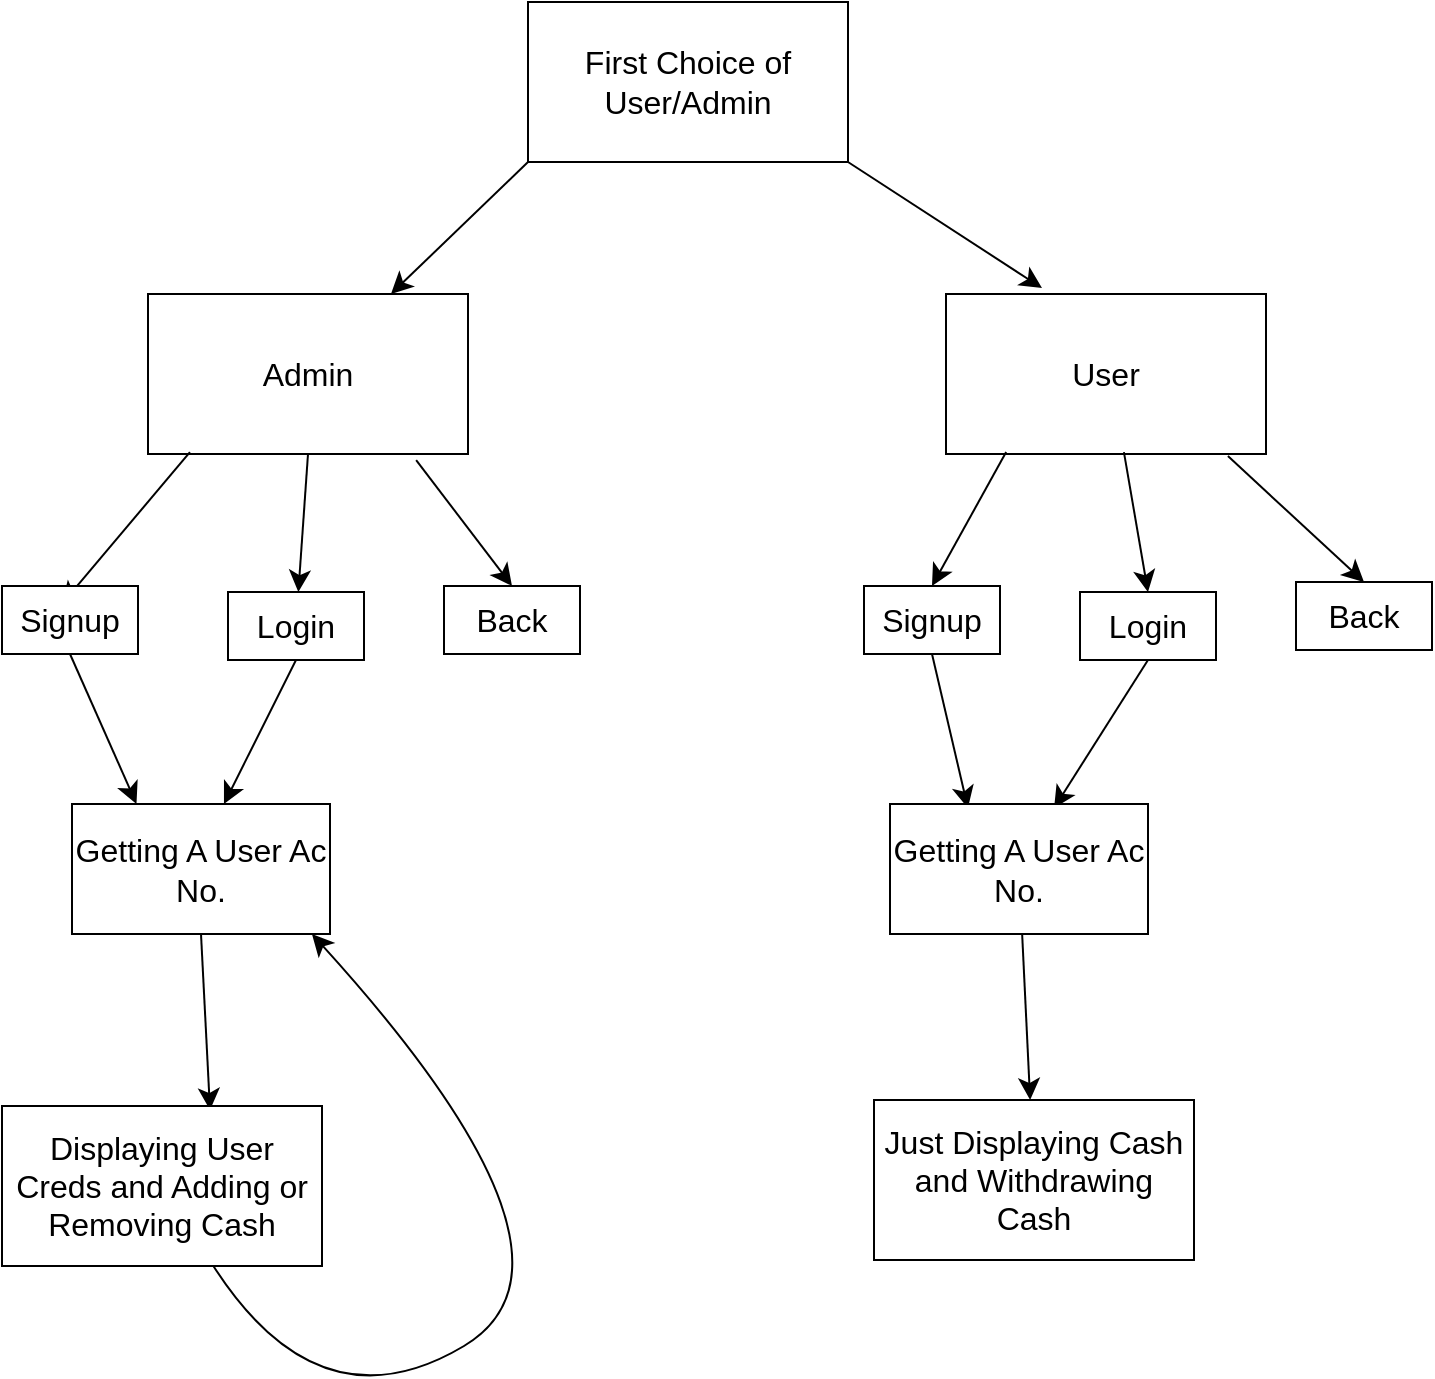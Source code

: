 <mxfile version="23.1.2" type="device">
  <diagram name="Page-1" id="r5ffIwT0-qjKUBOTaA5o">
    <mxGraphModel dx="1368" dy="326" grid="0" gridSize="10" guides="1" tooltips="1" connect="1" arrows="1" fold="1" page="0" pageScale="1" pageWidth="850" pageHeight="1100" math="0" shadow="0">
      <root>
        <mxCell id="0" />
        <mxCell id="1" parent="0" />
        <mxCell id="_A-_bPxh8dxzWCv0fmBQ-1" value="&lt;div&gt;First Choice of&lt;/div&gt;&lt;div&gt;User/Admin&lt;br&gt;&lt;/div&gt;" style="rounded=0;whiteSpace=wrap;html=1;fontSize=16;" vertex="1" parent="1">
          <mxGeometry x="117" y="65" width="160" height="80" as="geometry" />
        </mxCell>
        <mxCell id="_A-_bPxh8dxzWCv0fmBQ-8" value="" style="edgeStyle=none;orthogonalLoop=1;jettySize=auto;html=1;rounded=0;fontSize=12;curved=1;startSize=8;endSize=8;exitX=1;exitY=1;exitDx=0;exitDy=0;entryX=0.3;entryY=-0.037;entryDx=0;entryDy=0;entryPerimeter=0;" edge="1" parent="1" source="_A-_bPxh8dxzWCv0fmBQ-1" target="_A-_bPxh8dxzWCv0fmBQ-11">
          <mxGeometry width="120" relative="1" as="geometry">
            <mxPoint x="200" y="200" as="sourcePoint" />
            <mxPoint x="336" y="213" as="targetPoint" />
            <Array as="points" />
          </mxGeometry>
        </mxCell>
        <mxCell id="_A-_bPxh8dxzWCv0fmBQ-9" value="" style="edgeStyle=none;orthogonalLoop=1;jettySize=auto;html=1;rounded=0;fontSize=12;curved=1;startSize=8;endSize=8;exitX=0;exitY=1;exitDx=0;exitDy=0;" edge="1" parent="1" source="_A-_bPxh8dxzWCv0fmBQ-1" target="_A-_bPxh8dxzWCv0fmBQ-10">
          <mxGeometry width="120" relative="1" as="geometry">
            <mxPoint x="200" y="200" as="sourcePoint" />
            <mxPoint x="73" y="218" as="targetPoint" />
            <Array as="points" />
          </mxGeometry>
        </mxCell>
        <mxCell id="_A-_bPxh8dxzWCv0fmBQ-10" value="Admin" style="rounded=0;whiteSpace=wrap;html=1;fontSize=16;" vertex="1" parent="1">
          <mxGeometry x="-73" y="211" width="160" height="80" as="geometry" />
        </mxCell>
        <mxCell id="_A-_bPxh8dxzWCv0fmBQ-11" value="User" style="rounded=0;whiteSpace=wrap;html=1;fontSize=16;" vertex="1" parent="1">
          <mxGeometry x="326" y="211" width="160" height="80" as="geometry" />
        </mxCell>
        <mxCell id="_A-_bPxh8dxzWCv0fmBQ-12" value="" style="edgeStyle=none;orthogonalLoop=1;jettySize=auto;html=1;rounded=0;fontSize=12;curved=1;startSize=8;endSize=8;exitX=0.131;exitY=0.988;exitDx=0;exitDy=0;exitPerimeter=0;entryX=0.441;entryY=0.265;entryDx=0;entryDy=0;entryPerimeter=0;" edge="1" parent="1" source="_A-_bPxh8dxzWCv0fmBQ-10" target="_A-_bPxh8dxzWCv0fmBQ-18">
          <mxGeometry width="120" relative="1" as="geometry">
            <mxPoint x="200" y="303" as="sourcePoint" />
            <mxPoint x="-103" y="316" as="targetPoint" />
            <Array as="points" />
          </mxGeometry>
        </mxCell>
        <mxCell id="_A-_bPxh8dxzWCv0fmBQ-13" value="" style="edgeStyle=none;orthogonalLoop=1;jettySize=auto;html=1;rounded=0;fontSize=12;curved=1;startSize=8;endSize=8;exitX=0.838;exitY=1.038;exitDx=0;exitDy=0;exitPerimeter=0;entryX=0.5;entryY=0;entryDx=0;entryDy=0;entryPerimeter=0;" edge="1" parent="1" source="_A-_bPxh8dxzWCv0fmBQ-10" target="_A-_bPxh8dxzWCv0fmBQ-24">
          <mxGeometry width="120" relative="1" as="geometry">
            <mxPoint x="80" y="290.96" as="sourcePoint" />
            <mxPoint x="111" y="355" as="targetPoint" />
            <Array as="points" />
          </mxGeometry>
        </mxCell>
        <mxCell id="_A-_bPxh8dxzWCv0fmBQ-14" value="" style="edgeStyle=none;orthogonalLoop=1;jettySize=auto;html=1;rounded=0;fontSize=12;curved=1;startSize=8;endSize=8;exitX=0.881;exitY=1.013;exitDx=0;exitDy=0;exitPerimeter=0;entryX=0.5;entryY=0;entryDx=0;entryDy=0;" edge="1" parent="1" source="_A-_bPxh8dxzWCv0fmBQ-11" target="_A-_bPxh8dxzWCv0fmBQ-27">
          <mxGeometry width="120" relative="1" as="geometry">
            <mxPoint x="444.92" y="290.96" as="sourcePoint" />
            <mxPoint x="494.92" y="351.96" as="targetPoint" />
            <Array as="points" />
          </mxGeometry>
        </mxCell>
        <mxCell id="_A-_bPxh8dxzWCv0fmBQ-15" value="" style="edgeStyle=none;orthogonalLoop=1;jettySize=auto;html=1;rounded=0;fontSize=12;curved=1;startSize=8;endSize=8;exitX=0.188;exitY=0.988;exitDx=0;exitDy=0;exitPerimeter=0;entryX=0.5;entryY=0;entryDx=0;entryDy=0;" edge="1" parent="1" source="_A-_bPxh8dxzWCv0fmBQ-11" target="_A-_bPxh8dxzWCv0fmBQ-25">
          <mxGeometry width="120" relative="1" as="geometry">
            <mxPoint x="354" y="293" as="sourcePoint" />
            <mxPoint x="330" y="353" as="targetPoint" />
            <Array as="points" />
          </mxGeometry>
        </mxCell>
        <mxCell id="_A-_bPxh8dxzWCv0fmBQ-16" value="" style="edgeStyle=none;orthogonalLoop=1;jettySize=auto;html=1;rounded=0;fontSize=12;curved=1;startSize=8;endSize=8;exitX=0.556;exitY=0.988;exitDx=0;exitDy=0;exitPerimeter=0;entryX=0.5;entryY=0;entryDx=0;entryDy=0;" edge="1" parent="1" source="_A-_bPxh8dxzWCv0fmBQ-11" target="_A-_bPxh8dxzWCv0fmBQ-26">
          <mxGeometry width="120" relative="1" as="geometry">
            <mxPoint x="413" y="290.96" as="sourcePoint" />
            <mxPoint x="413" y="354" as="targetPoint" />
            <Array as="points" />
          </mxGeometry>
        </mxCell>
        <mxCell id="_A-_bPxh8dxzWCv0fmBQ-17" value="" style="edgeStyle=none;orthogonalLoop=1;jettySize=auto;html=1;rounded=0;fontSize=12;curved=1;startSize=8;endSize=8;exitX=0.5;exitY=1;exitDx=0;exitDy=0;" edge="1" parent="1" source="_A-_bPxh8dxzWCv0fmBQ-10" target="_A-_bPxh8dxzWCv0fmBQ-23">
          <mxGeometry width="120" relative="1" as="geometry">
            <mxPoint x="6" y="290.96" as="sourcePoint" />
            <mxPoint x="4" y="354.96" as="targetPoint" />
            <Array as="points" />
          </mxGeometry>
        </mxCell>
        <mxCell id="_A-_bPxh8dxzWCv0fmBQ-18" value="Signup" style="rounded=0;whiteSpace=wrap;html=1;fontSize=16;" vertex="1" parent="1">
          <mxGeometry x="-146" y="357" width="68" height="34" as="geometry" />
        </mxCell>
        <mxCell id="_A-_bPxh8dxzWCv0fmBQ-23" value="Login" style="rounded=0;whiteSpace=wrap;html=1;fontSize=16;" vertex="1" parent="1">
          <mxGeometry x="-33" y="360" width="68" height="34" as="geometry" />
        </mxCell>
        <mxCell id="_A-_bPxh8dxzWCv0fmBQ-24" value="Back" style="rounded=0;whiteSpace=wrap;html=1;fontSize=16;" vertex="1" parent="1">
          <mxGeometry x="75" y="357" width="68" height="34" as="geometry" />
        </mxCell>
        <mxCell id="_A-_bPxh8dxzWCv0fmBQ-25" value="Signup" style="rounded=0;whiteSpace=wrap;html=1;fontSize=16;" vertex="1" parent="1">
          <mxGeometry x="285" y="357" width="68" height="34" as="geometry" />
        </mxCell>
        <mxCell id="_A-_bPxh8dxzWCv0fmBQ-26" value="Login" style="rounded=0;whiteSpace=wrap;html=1;fontSize=16;" vertex="1" parent="1">
          <mxGeometry x="393" y="360" width="68" height="34" as="geometry" />
        </mxCell>
        <mxCell id="_A-_bPxh8dxzWCv0fmBQ-27" value="Back" style="rounded=0;whiteSpace=wrap;html=1;fontSize=16;" vertex="1" parent="1">
          <mxGeometry x="501" y="355" width="68" height="34" as="geometry" />
        </mxCell>
        <mxCell id="_A-_bPxh8dxzWCv0fmBQ-28" value="" style="edgeStyle=none;orthogonalLoop=1;jettySize=auto;html=1;rounded=0;fontSize=12;curved=1;startSize=8;endSize=8;exitX=0.5;exitY=1;exitDx=0;exitDy=0;entryX=0.25;entryY=0;entryDx=0;entryDy=0;" edge="1" parent="1" source="_A-_bPxh8dxzWCv0fmBQ-18" target="_A-_bPxh8dxzWCv0fmBQ-32">
          <mxGeometry width="120" relative="1" as="geometry">
            <mxPoint x="-115" y="397" as="sourcePoint" />
            <mxPoint x="-83" y="465" as="targetPoint" />
            <Array as="points" />
          </mxGeometry>
        </mxCell>
        <mxCell id="_A-_bPxh8dxzWCv0fmBQ-29" value="" style="edgeStyle=none;orthogonalLoop=1;jettySize=auto;html=1;rounded=0;fontSize=12;curved=1;startSize=8;endSize=8;exitX=0.5;exitY=1;exitDx=0;exitDy=0;entryX=0.589;entryY=0;entryDx=0;entryDy=0;entryPerimeter=0;" edge="1" parent="1" source="_A-_bPxh8dxzWCv0fmBQ-23" target="_A-_bPxh8dxzWCv0fmBQ-32">
          <mxGeometry width="120" relative="1" as="geometry">
            <mxPoint x="3" y="399" as="sourcePoint" />
            <mxPoint x="-27" y="467" as="targetPoint" />
            <Array as="points" />
          </mxGeometry>
        </mxCell>
        <mxCell id="_A-_bPxh8dxzWCv0fmBQ-30" value="" style="edgeStyle=none;orthogonalLoop=1;jettySize=auto;html=1;rounded=0;fontSize=12;curved=1;startSize=8;endSize=8;exitX=0.5;exitY=1;exitDx=0;exitDy=0;entryX=0.636;entryY=0.031;entryDx=0;entryDy=0;entryPerimeter=0;" edge="1" parent="1" source="_A-_bPxh8dxzWCv0fmBQ-26" target="_A-_bPxh8dxzWCv0fmBQ-33">
          <mxGeometry width="120" relative="1" as="geometry">
            <mxPoint x="426" y="398" as="sourcePoint" />
            <mxPoint x="397" y="468" as="targetPoint" />
            <Array as="points" />
          </mxGeometry>
        </mxCell>
        <mxCell id="_A-_bPxh8dxzWCv0fmBQ-31" value="" style="edgeStyle=none;orthogonalLoop=1;jettySize=auto;html=1;rounded=0;fontSize=12;curved=1;startSize=8;endSize=8;exitX=0.5;exitY=1;exitDx=0;exitDy=0;entryX=0.302;entryY=0.031;entryDx=0;entryDy=0;entryPerimeter=0;" edge="1" parent="1" source="_A-_bPxh8dxzWCv0fmBQ-25" target="_A-_bPxh8dxzWCv0fmBQ-33">
          <mxGeometry width="120" relative="1" as="geometry">
            <mxPoint x="316" y="394" as="sourcePoint" />
            <mxPoint x="325" y="464" as="targetPoint" />
            <Array as="points" />
          </mxGeometry>
        </mxCell>
        <mxCell id="_A-_bPxh8dxzWCv0fmBQ-32" value="Getting A User Ac No." style="rounded=0;whiteSpace=wrap;html=1;fontSize=16;" vertex="1" parent="1">
          <mxGeometry x="-111" y="466" width="129" height="65" as="geometry" />
        </mxCell>
        <mxCell id="_A-_bPxh8dxzWCv0fmBQ-39" value="" style="edgeStyle=none;curved=1;rounded=0;orthogonalLoop=1;jettySize=auto;html=1;fontSize=12;startSize=8;endSize=8;" edge="1" parent="1" source="_A-_bPxh8dxzWCv0fmBQ-33" target="_A-_bPxh8dxzWCv0fmBQ-38">
          <mxGeometry relative="1" as="geometry" />
        </mxCell>
        <mxCell id="_A-_bPxh8dxzWCv0fmBQ-33" value="Getting A User Ac No." style="rounded=0;whiteSpace=wrap;html=1;fontSize=16;" vertex="1" parent="1">
          <mxGeometry x="298" y="466" width="129" height="65" as="geometry" />
        </mxCell>
        <mxCell id="_A-_bPxh8dxzWCv0fmBQ-35" value="" style="edgeStyle=none;orthogonalLoop=1;jettySize=auto;html=1;rounded=0;fontSize=12;curved=1;startSize=8;endSize=8;exitX=0.5;exitY=1;exitDx=0;exitDy=0;entryX=0.65;entryY=0.025;entryDx=0;entryDy=0;entryPerimeter=0;" edge="1" parent="1" source="_A-_bPxh8dxzWCv0fmBQ-32" target="_A-_bPxh8dxzWCv0fmBQ-36">
          <mxGeometry width="120" relative="1" as="geometry">
            <mxPoint x="-47" y="553" as="sourcePoint" />
            <mxPoint x="-53" y="610" as="targetPoint" />
            <Array as="points" />
          </mxGeometry>
        </mxCell>
        <mxCell id="_A-_bPxh8dxzWCv0fmBQ-44" style="edgeStyle=none;curved=1;rounded=0;orthogonalLoop=1;jettySize=auto;html=1;fontSize=12;startSize=8;endSize=8;entryX=0.93;entryY=1;entryDx=0;entryDy=0;entryPerimeter=0;" edge="1" parent="1" source="_A-_bPxh8dxzWCv0fmBQ-36" target="_A-_bPxh8dxzWCv0fmBQ-32">
          <mxGeometry relative="1" as="geometry">
            <mxPoint x="124" y="620" as="targetPoint" />
            <Array as="points">
              <mxPoint x="13" y="780" />
              <mxPoint x="157" y="694" />
            </Array>
          </mxGeometry>
        </mxCell>
        <mxCell id="_A-_bPxh8dxzWCv0fmBQ-36" value="Displaying User Creds and Adding or Removing Cash" style="rounded=0;whiteSpace=wrap;html=1;fontSize=16;" vertex="1" parent="1">
          <mxGeometry x="-146" y="617" width="160" height="80" as="geometry" />
        </mxCell>
        <mxCell id="_A-_bPxh8dxzWCv0fmBQ-38" value="Just Displaying Cash and Withdrawing Cash" style="rounded=0;whiteSpace=wrap;html=1;fontSize=16;" vertex="1" parent="1">
          <mxGeometry x="290" y="614" width="160" height="80" as="geometry" />
        </mxCell>
      </root>
    </mxGraphModel>
  </diagram>
</mxfile>
